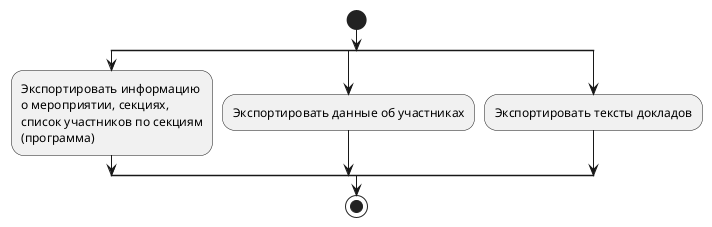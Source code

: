 @startuml ExportData
|Администратор|
start
split
  :Экспортировать информацию
  о мероприятии, секциях,
  список участников по секциям
  (программа);
split again
  :Экспортировать данные об участниках;
split again
  :Экспортировать тексты докладов;
end split
stop
@enduml
